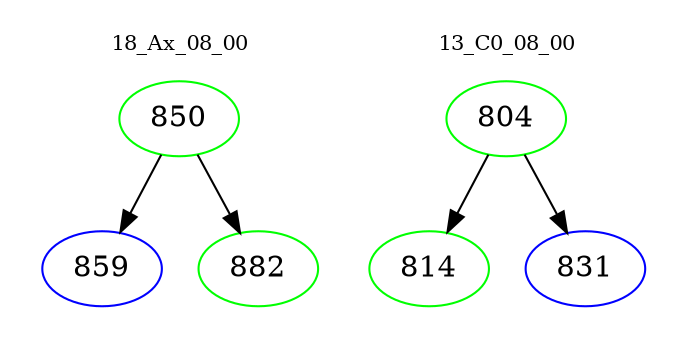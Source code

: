 digraph{
subgraph cluster_0 {
color = white
label = "18_Ax_08_00";
fontsize=10;
T0_850 [label="850", color="green"]
T0_850 -> T0_859 [color="black"]
T0_859 [label="859", color="blue"]
T0_850 -> T0_882 [color="black"]
T0_882 [label="882", color="green"]
}
subgraph cluster_1 {
color = white
label = "13_C0_08_00";
fontsize=10;
T1_804 [label="804", color="green"]
T1_804 -> T1_814 [color="black"]
T1_814 [label="814", color="green"]
T1_804 -> T1_831 [color="black"]
T1_831 [label="831", color="blue"]
}
}
